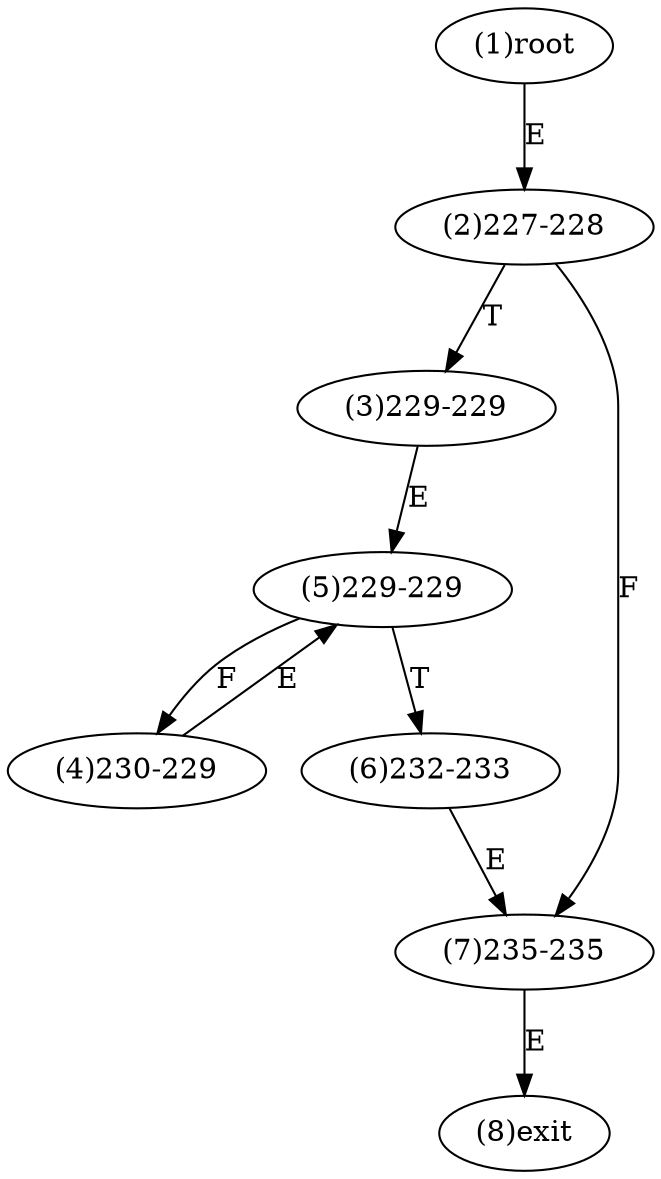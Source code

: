 digraph "" { 
1[ label="(1)root"];
2[ label="(2)227-228"];
3[ label="(3)229-229"];
4[ label="(4)230-229"];
5[ label="(5)229-229"];
6[ label="(6)232-233"];
7[ label="(7)235-235"];
8[ label="(8)exit"];
1->2[ label="E"];
2->7[ label="F"];
2->3[ label="T"];
3->5[ label="E"];
4->5[ label="E"];
5->4[ label="F"];
5->6[ label="T"];
6->7[ label="E"];
7->8[ label="E"];
}